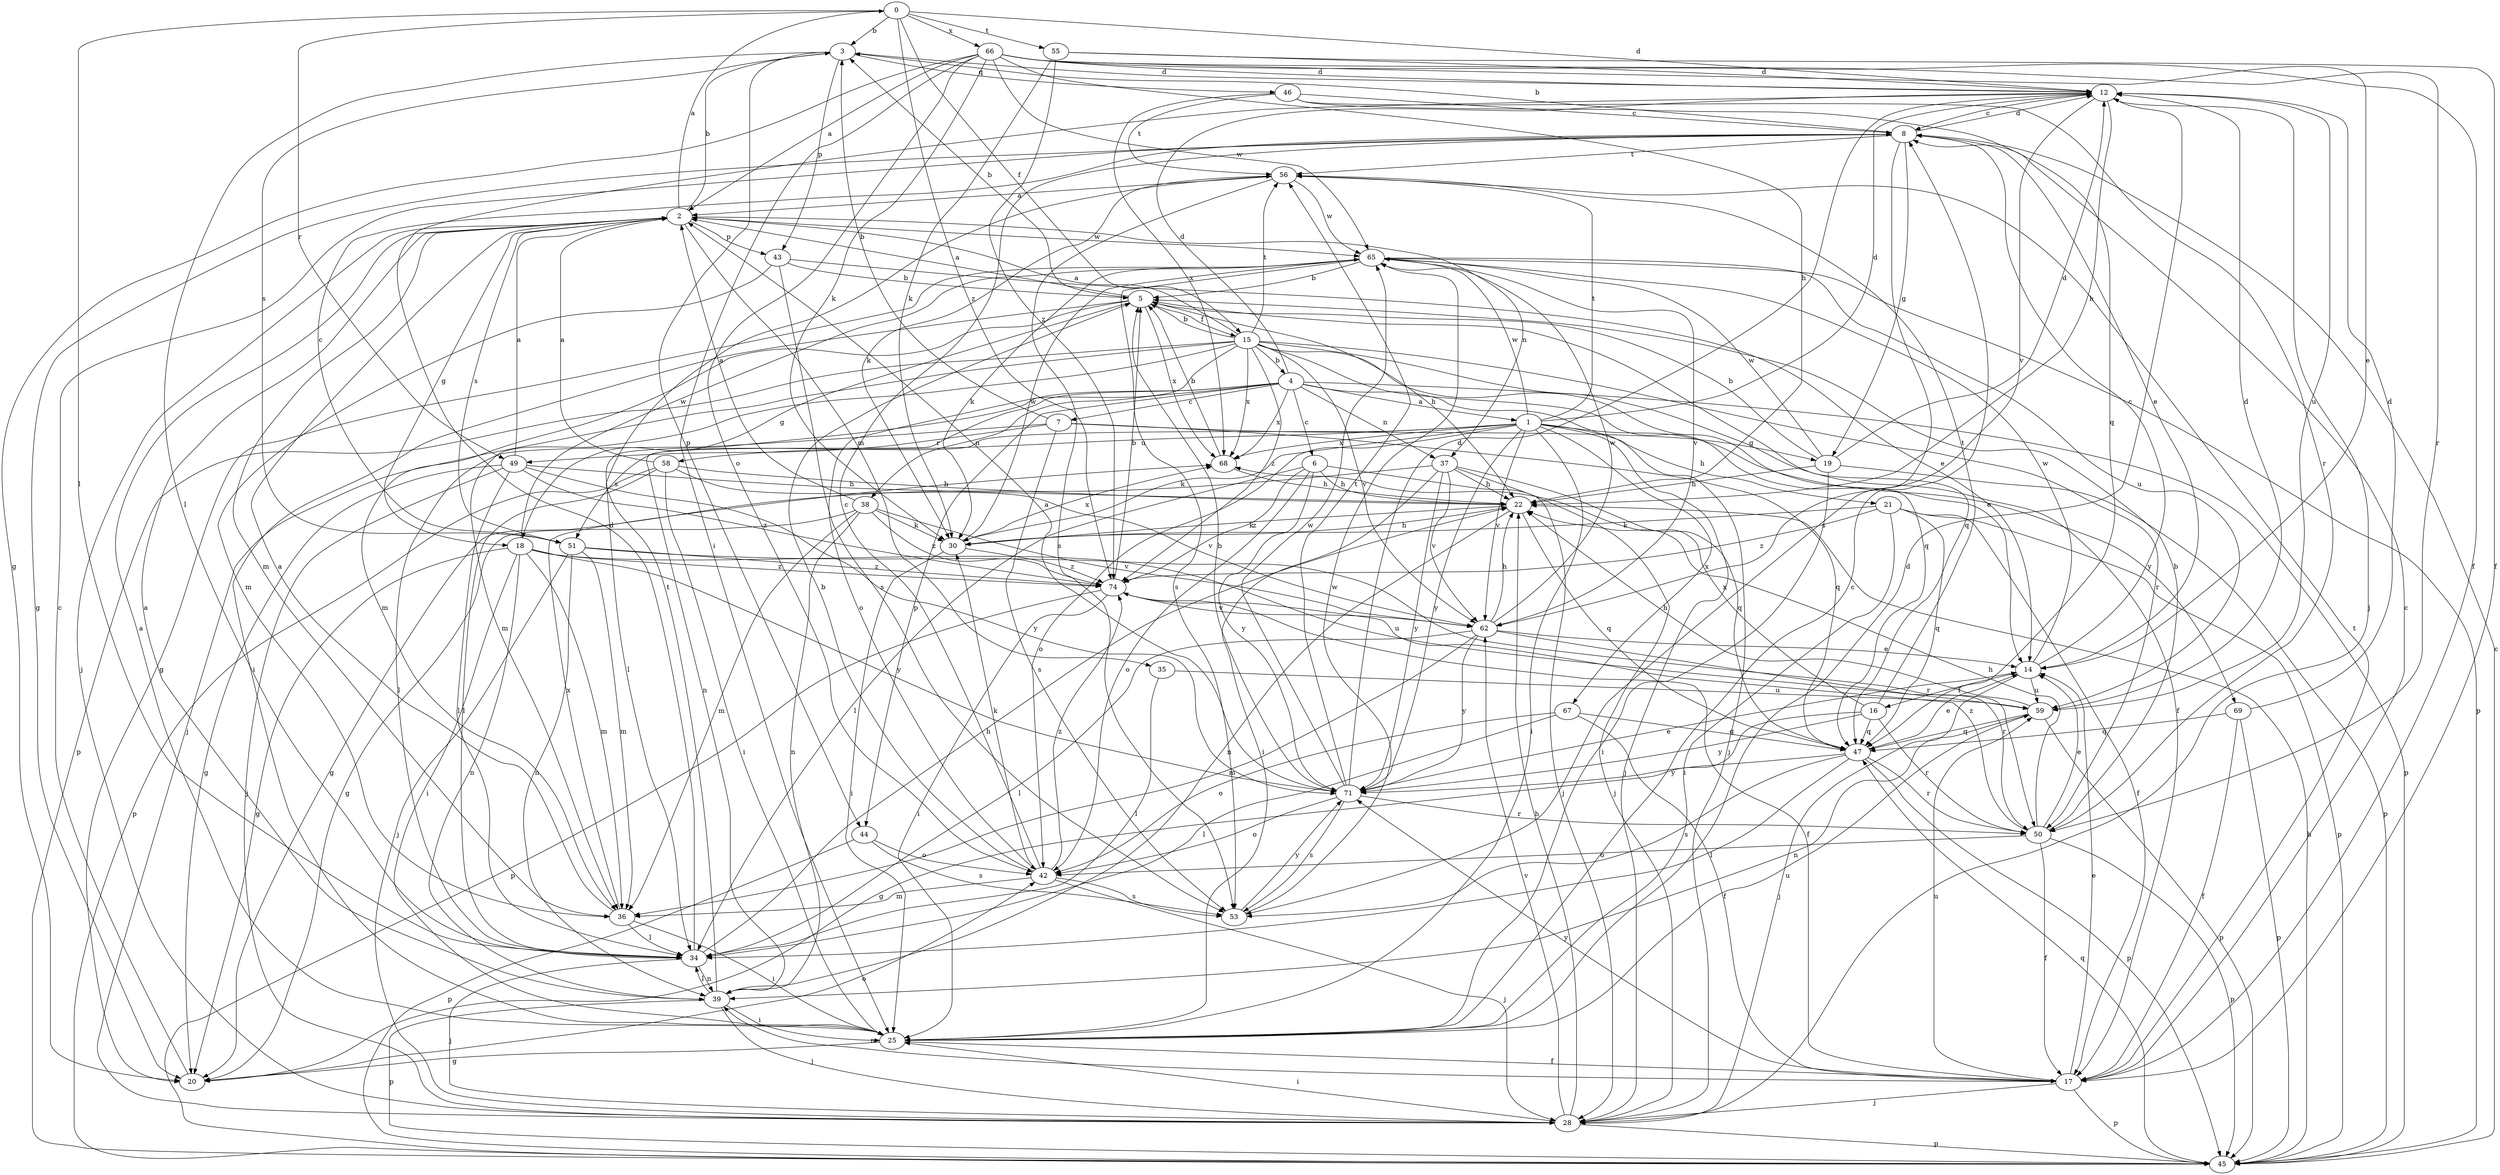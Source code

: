 strict digraph  {
0;
1;
2;
3;
4;
5;
6;
7;
8;
12;
14;
15;
16;
17;
18;
19;
20;
21;
22;
25;
28;
30;
34;
35;
36;
37;
38;
39;
42;
43;
44;
45;
46;
47;
49;
50;
51;
53;
55;
56;
58;
59;
62;
65;
66;
67;
68;
69;
71;
74;
0 -> 3  [label=b];
0 -> 12  [label=d];
0 -> 15  [label=f];
0 -> 34  [label=l];
0 -> 49  [label=r];
0 -> 55  [label=t];
0 -> 66  [label=x];
0 -> 74  [label=z];
1 -> 12  [label=d];
1 -> 21  [label=h];
1 -> 25  [label=i];
1 -> 28  [label=j];
1 -> 30  [label=k];
1 -> 42  [label=o];
1 -> 51  [label=s];
1 -> 56  [label=t];
1 -> 58  [label=u];
1 -> 62  [label=v];
1 -> 65  [label=w];
1 -> 67  [label=x];
1 -> 68  [label=x];
1 -> 69  [label=y];
1 -> 71  [label=y];
2 -> 0  [label=a];
2 -> 3  [label=b];
2 -> 18  [label=g];
2 -> 28  [label=j];
2 -> 35  [label=m];
2 -> 36  [label=m];
2 -> 37  [label=n];
2 -> 43  [label=p];
2 -> 51  [label=s];
2 -> 65  [label=w];
3 -> 12  [label=d];
3 -> 34  [label=l];
3 -> 43  [label=p];
3 -> 44  [label=p];
3 -> 46  [label=q];
3 -> 51  [label=s];
4 -> 1  [label=a];
4 -> 6  [label=c];
4 -> 7  [label=c];
4 -> 12  [label=d];
4 -> 28  [label=j];
4 -> 34  [label=l];
4 -> 37  [label=n];
4 -> 38  [label=n];
4 -> 39  [label=n];
4 -> 44  [label=p];
4 -> 45  [label=p];
4 -> 68  [label=x];
5 -> 2  [label=a];
5 -> 3  [label=b];
5 -> 15  [label=f];
5 -> 18  [label=g];
5 -> 22  [label=h];
5 -> 25  [label=i];
5 -> 36  [label=m];
5 -> 47  [label=q];
5 -> 68  [label=x];
6 -> 22  [label=h];
6 -> 28  [label=j];
6 -> 34  [label=l];
6 -> 42  [label=o];
6 -> 71  [label=y];
6 -> 74  [label=z];
7 -> 3  [label=b];
7 -> 19  [label=g];
7 -> 34  [label=l];
7 -> 47  [label=q];
7 -> 49  [label=r];
7 -> 53  [label=s];
8 -> 3  [label=b];
8 -> 12  [label=d];
8 -> 14  [label=e];
8 -> 19  [label=g];
8 -> 20  [label=g];
8 -> 53  [label=s];
8 -> 56  [label=t];
12 -> 8  [label=c];
12 -> 22  [label=h];
12 -> 28  [label=j];
12 -> 59  [label=u];
12 -> 62  [label=v];
14 -> 8  [label=c];
14 -> 16  [label=f];
14 -> 28  [label=j];
14 -> 59  [label=u];
14 -> 65  [label=w];
15 -> 2  [label=a];
15 -> 4  [label=b];
15 -> 5  [label=b];
15 -> 14  [label=e];
15 -> 17  [label=f];
15 -> 28  [label=j];
15 -> 36  [label=m];
15 -> 42  [label=o];
15 -> 45  [label=p];
15 -> 47  [label=q];
15 -> 50  [label=r];
15 -> 56  [label=t];
15 -> 62  [label=v];
15 -> 68  [label=x];
15 -> 74  [label=z];
16 -> 20  [label=g];
16 -> 47  [label=q];
16 -> 50  [label=r];
16 -> 56  [label=t];
16 -> 68  [label=x];
16 -> 71  [label=y];
17 -> 8  [label=c];
17 -> 14  [label=e];
17 -> 28  [label=j];
17 -> 39  [label=n];
17 -> 45  [label=p];
17 -> 56  [label=t];
17 -> 59  [label=u];
17 -> 71  [label=y];
18 -> 20  [label=g];
18 -> 25  [label=i];
18 -> 36  [label=m];
18 -> 39  [label=n];
18 -> 59  [label=u];
18 -> 65  [label=w];
18 -> 71  [label=y];
18 -> 74  [label=z];
19 -> 5  [label=b];
19 -> 12  [label=d];
19 -> 22  [label=h];
19 -> 25  [label=i];
19 -> 45  [label=p];
19 -> 65  [label=w];
20 -> 8  [label=c];
20 -> 42  [label=o];
21 -> 17  [label=f];
21 -> 25  [label=i];
21 -> 30  [label=k];
21 -> 45  [label=p];
21 -> 47  [label=q];
21 -> 74  [label=z];
22 -> 30  [label=k];
22 -> 39  [label=n];
22 -> 47  [label=q];
25 -> 2  [label=a];
25 -> 8  [label=c];
25 -> 12  [label=d];
25 -> 17  [label=f];
25 -> 20  [label=g];
25 -> 59  [label=u];
28 -> 22  [label=h];
28 -> 25  [label=i];
28 -> 45  [label=p];
28 -> 62  [label=v];
30 -> 22  [label=h];
30 -> 25  [label=i];
30 -> 65  [label=w];
30 -> 68  [label=x];
30 -> 74  [label=z];
34 -> 12  [label=d];
34 -> 22  [label=h];
34 -> 28  [label=j];
34 -> 39  [label=n];
35 -> 34  [label=l];
35 -> 59  [label=u];
36 -> 2  [label=a];
36 -> 25  [label=i];
36 -> 34  [label=l];
36 -> 68  [label=x];
37 -> 20  [label=g];
37 -> 22  [label=h];
37 -> 25  [label=i];
37 -> 28  [label=j];
37 -> 47  [label=q];
37 -> 62  [label=v];
37 -> 71  [label=y];
38 -> 2  [label=a];
38 -> 20  [label=g];
38 -> 30  [label=k];
38 -> 36  [label=m];
38 -> 39  [label=n];
38 -> 62  [label=v];
38 -> 74  [label=z];
39 -> 2  [label=a];
39 -> 25  [label=i];
39 -> 28  [label=j];
39 -> 34  [label=l];
39 -> 45  [label=p];
39 -> 56  [label=t];
42 -> 5  [label=b];
42 -> 8  [label=c];
42 -> 28  [label=j];
42 -> 30  [label=k];
42 -> 36  [label=m];
42 -> 53  [label=s];
42 -> 74  [label=z];
43 -> 5  [label=b];
43 -> 14  [label=e];
43 -> 36  [label=m];
43 -> 53  [label=s];
44 -> 42  [label=o];
44 -> 45  [label=p];
44 -> 53  [label=s];
45 -> 8  [label=c];
45 -> 22  [label=h];
45 -> 47  [label=q];
46 -> 8  [label=c];
46 -> 47  [label=q];
46 -> 50  [label=r];
46 -> 56  [label=t];
46 -> 68  [label=x];
47 -> 14  [label=e];
47 -> 34  [label=l];
47 -> 45  [label=p];
47 -> 50  [label=r];
47 -> 53  [label=s];
47 -> 71  [label=y];
49 -> 2  [label=a];
49 -> 20  [label=g];
49 -> 22  [label=h];
49 -> 28  [label=j];
49 -> 34  [label=l];
49 -> 71  [label=y];
49 -> 74  [label=z];
50 -> 5  [label=b];
50 -> 14  [label=e];
50 -> 17  [label=f];
50 -> 22  [label=h];
50 -> 42  [label=o];
50 -> 45  [label=p];
50 -> 74  [label=z];
51 -> 8  [label=c];
51 -> 28  [label=j];
51 -> 36  [label=m];
51 -> 39  [label=n];
51 -> 50  [label=r];
51 -> 74  [label=z];
53 -> 65  [label=w];
53 -> 71  [label=y];
55 -> 12  [label=d];
55 -> 17  [label=f];
55 -> 30  [label=k];
55 -> 74  [label=z];
56 -> 2  [label=a];
56 -> 30  [label=k];
56 -> 53  [label=s];
56 -> 65  [label=w];
58 -> 2  [label=a];
58 -> 22  [label=h];
58 -> 25  [label=i];
58 -> 34  [label=l];
58 -> 45  [label=p];
58 -> 62  [label=v];
59 -> 12  [label=d];
59 -> 22  [label=h];
59 -> 39  [label=n];
59 -> 45  [label=p];
59 -> 47  [label=q];
62 -> 14  [label=e];
62 -> 22  [label=h];
62 -> 34  [label=l];
62 -> 36  [label=m];
62 -> 50  [label=r];
62 -> 65  [label=w];
62 -> 71  [label=y];
65 -> 5  [label=b];
65 -> 20  [label=g];
65 -> 30  [label=k];
65 -> 45  [label=p];
65 -> 53  [label=s];
65 -> 59  [label=u];
65 -> 62  [label=v];
66 -> 2  [label=a];
66 -> 12  [label=d];
66 -> 14  [label=e];
66 -> 17  [label=f];
66 -> 20  [label=g];
66 -> 22  [label=h];
66 -> 25  [label=i];
66 -> 30  [label=k];
66 -> 42  [label=o];
66 -> 50  [label=r];
66 -> 65  [label=w];
67 -> 17  [label=f];
67 -> 34  [label=l];
67 -> 42  [label=o];
67 -> 47  [label=q];
68 -> 5  [label=b];
68 -> 22  [label=h];
69 -> 12  [label=d];
69 -> 17  [label=f];
69 -> 45  [label=p];
69 -> 47  [label=q];
71 -> 2  [label=a];
71 -> 5  [label=b];
71 -> 12  [label=d];
71 -> 14  [label=e];
71 -> 42  [label=o];
71 -> 50  [label=r];
71 -> 53  [label=s];
71 -> 56  [label=t];
71 -> 65  [label=w];
74 -> 5  [label=b];
74 -> 17  [label=f];
74 -> 25  [label=i];
74 -> 45  [label=p];
74 -> 62  [label=v];
}
